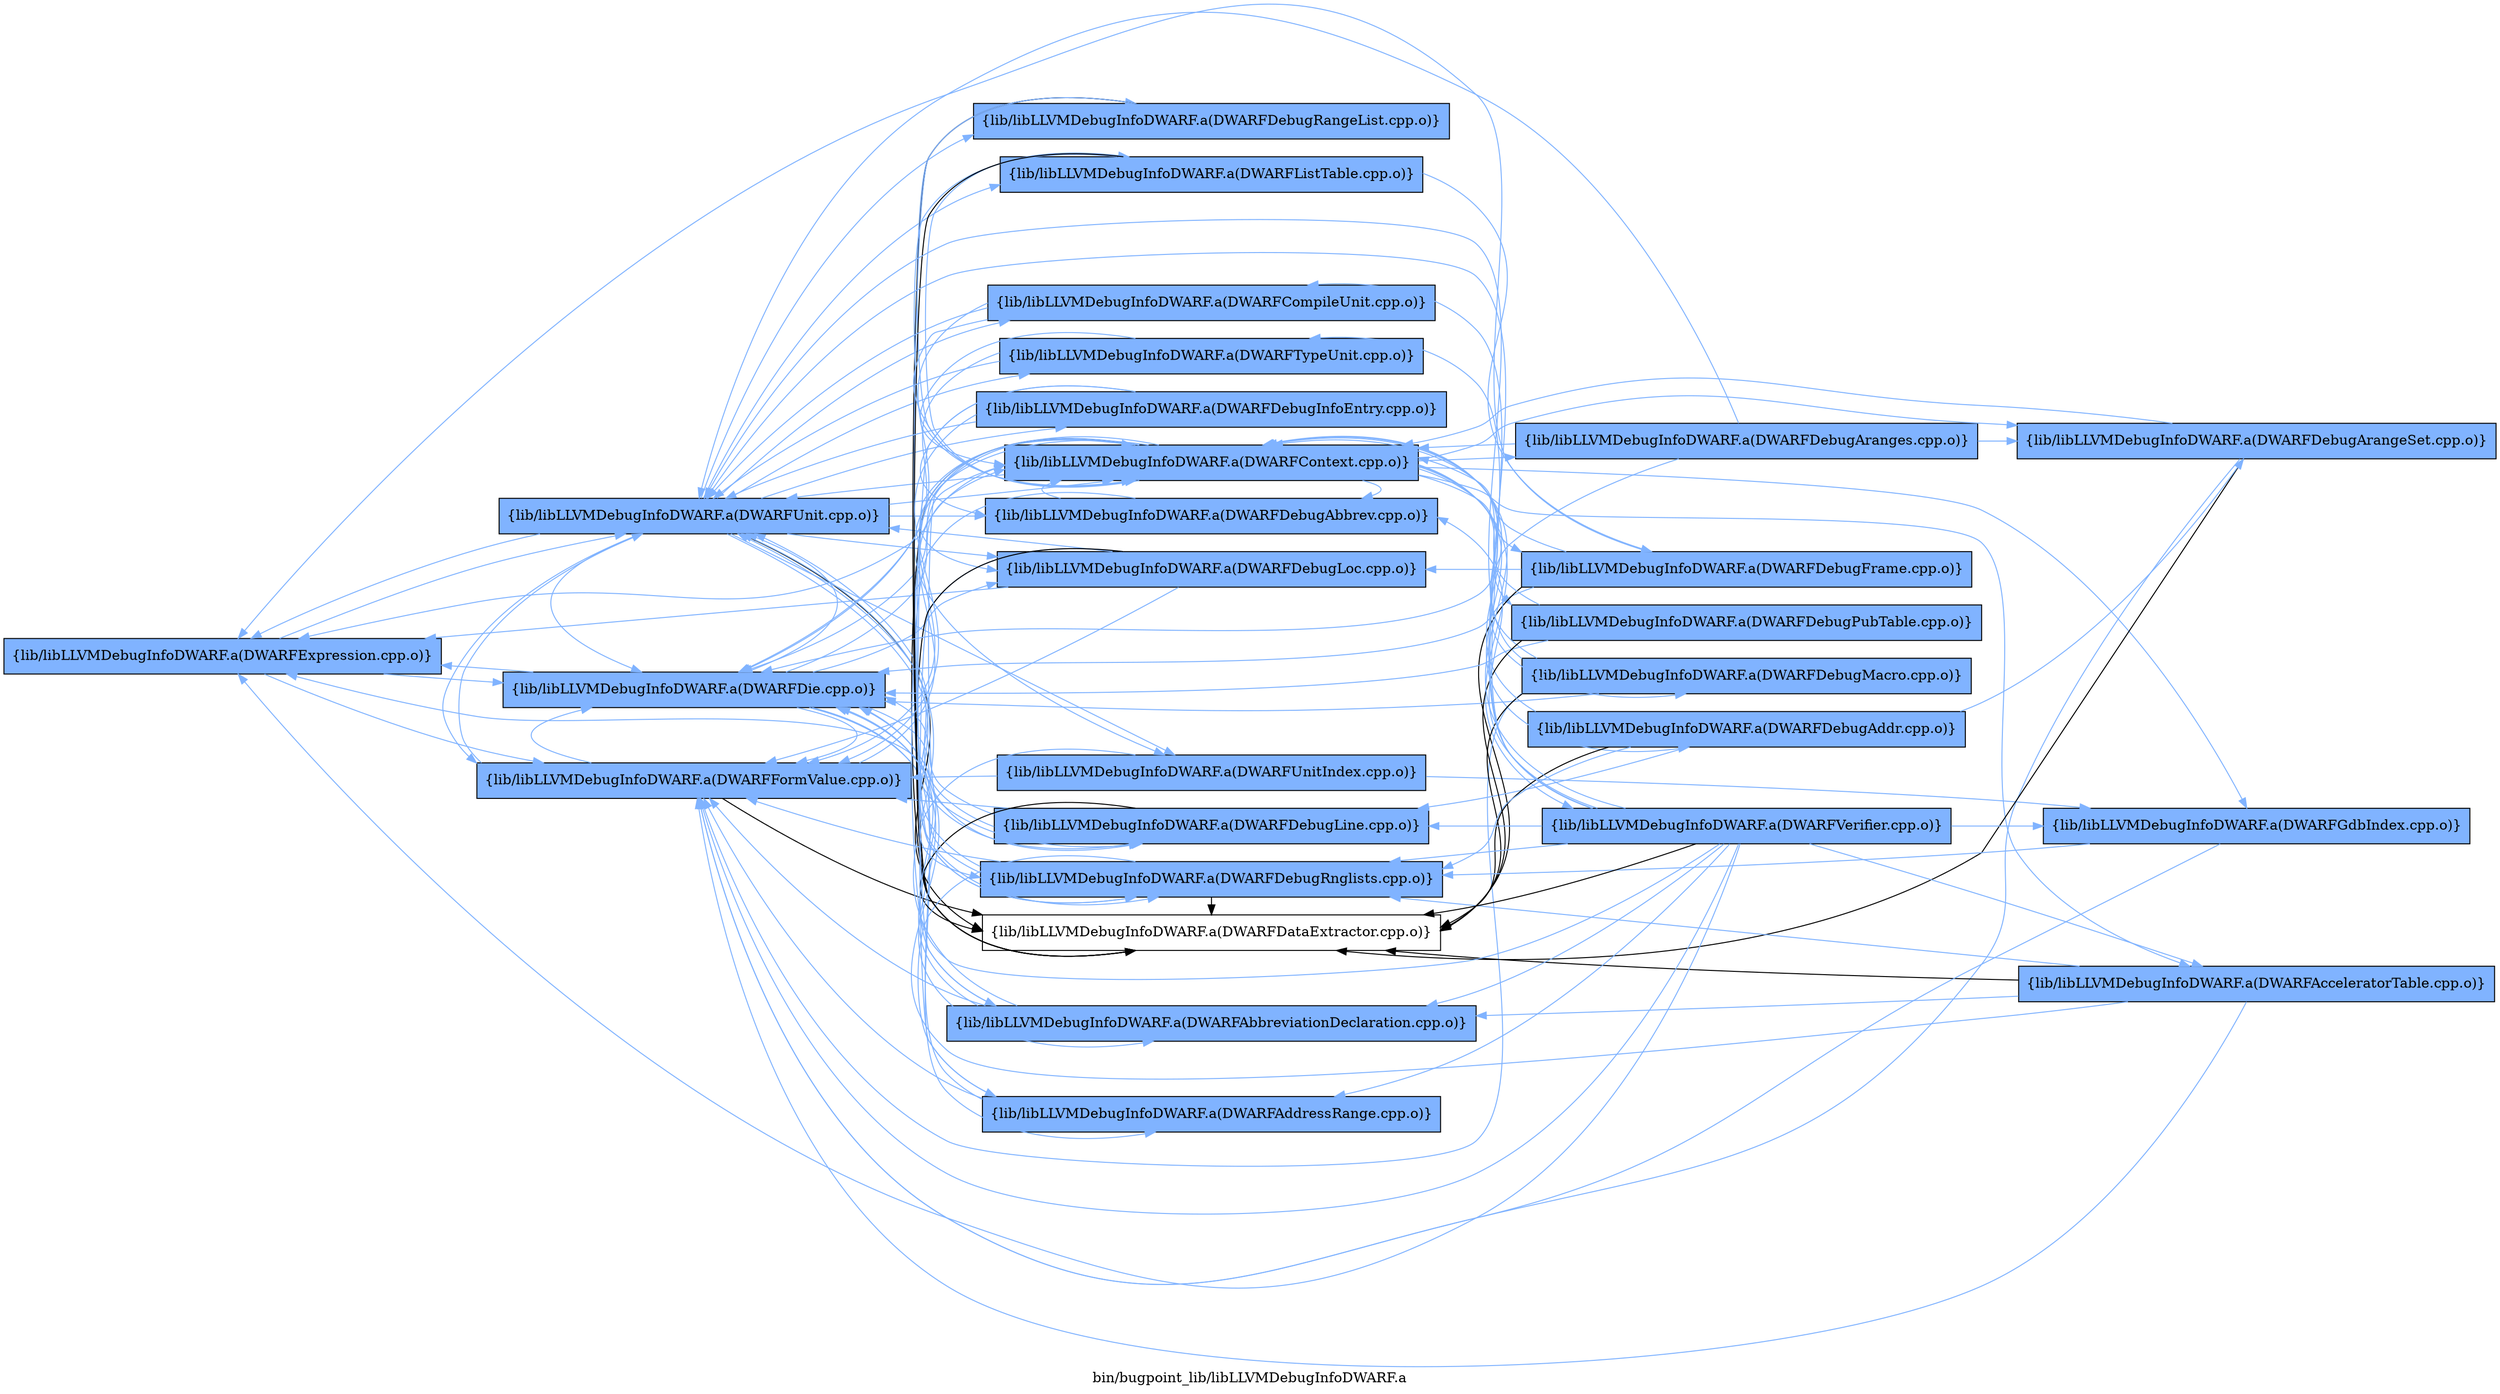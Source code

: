 digraph "bin/bugpoint_lib/libLLVMDebugInfoDWARF.a" {
	label="bin/bugpoint_lib/libLLVMDebugInfoDWARF.a";
	rankdir=LR;
	{ rank=same; Node0x5646d4887f28;  }
	{ rank=same; Node0x5646d487fc88; Node0x5646d487f5f8; Node0x5646d4892e28;  }
	{ rank=same; Node0x5646d487e158; Node0x5646d487f5a8; Node0x5646d487ebf8; Node0x5646d4880908; Node0x5646d4881448; Node0x5646d4880db8; Node0x5646d4885d68; Node0x5646d4882bb8; Node0x5646d487f738; Node0x5646d4880f98; Node0x5646d4893648; Node0x5646d4894f48; Node0x5646d48948b8; Node0x5646d4894138;  }

	Node0x5646d4887f28 [shape=record,shape=box,group=1,style=filled,fillcolor="0.600000 0.5 1",label="{lib/libLLVMDebugInfoDWARF.a(DWARFExpression.cpp.o)}"];
	Node0x5646d4887f28 -> Node0x5646d487fc88[color="0.600000 0.5 1"];
	Node0x5646d4887f28 -> Node0x5646d487f5f8[color="0.600000 0.5 1"];
	Node0x5646d4887f28 -> Node0x5646d4892e28[color="0.600000 0.5 1"];
	Node0x5646d487fc88 [shape=record,shape=box,group=1,style=filled,fillcolor="0.600000 0.5 1",label="{lib/libLLVMDebugInfoDWARF.a(DWARFDie.cpp.o)}"];
	Node0x5646d487fc88 -> Node0x5646d4887f28[color="0.600000 0.5 1"];
	Node0x5646d487fc88 -> Node0x5646d487e158[color="0.600000 0.5 1"];
	Node0x5646d487fc88 -> Node0x5646d487f5a8[color="0.600000 0.5 1"];
	Node0x5646d487fc88 -> Node0x5646d487ebf8[color="0.600000 0.5 1"];
	Node0x5646d487fc88 -> Node0x5646d4880908[color="0.600000 0.5 1"];
	Node0x5646d487fc88 -> Node0x5646d4881448[color="0.600000 0.5 1"];
	Node0x5646d487fc88 -> Node0x5646d487f5f8[color="0.600000 0.5 1"];
	Node0x5646d487fc88 -> Node0x5646d4892e28[color="0.600000 0.5 1"];
	Node0x5646d487f5f8 [shape=record,shape=box,group=1,style=filled,fillcolor="0.600000 0.5 1",label="{lib/libLLVMDebugInfoDWARF.a(DWARFFormValue.cpp.o)}"];
	Node0x5646d487f5f8 -> Node0x5646d487fc88[color="0.600000 0.5 1"];
	Node0x5646d487f5f8 -> Node0x5646d487f5a8[color="0.600000 0.5 1"];
	Node0x5646d487f5f8 -> Node0x5646d4880db8;
	Node0x5646d487f5f8 -> Node0x5646d4892e28[color="0.600000 0.5 1"];
	Node0x5646d4892e28 [shape=record,shape=box,group=1,style=filled,fillcolor="0.600000 0.5 1",label="{lib/libLLVMDebugInfoDWARF.a(DWARFUnit.cpp.o)}"];
	Node0x5646d4892e28 -> Node0x5646d4887f28[color="0.600000 0.5 1"];
	Node0x5646d4892e28 -> Node0x5646d487fc88[color="0.600000 0.5 1"];
	Node0x5646d4892e28 -> Node0x5646d487f5a8[color="0.600000 0.5 1"];
	Node0x5646d4892e28 -> Node0x5646d487ebf8[color="0.600000 0.5 1"];
	Node0x5646d4892e28 -> Node0x5646d4880db8;
	Node0x5646d4892e28 -> Node0x5646d4885d68[color="0.600000 0.5 1"];
	Node0x5646d4892e28 -> Node0x5646d4882bb8[color="0.600000 0.5 1"];
	Node0x5646d4892e28 -> Node0x5646d487f738[color="0.600000 0.5 1"];
	Node0x5646d4892e28 -> Node0x5646d487f5f8[color="0.600000 0.5 1"];
	Node0x5646d4892e28 -> Node0x5646d4880f98[color="0.600000 0.5 1"];
	Node0x5646d4892e28 -> Node0x5646d4893648[color="0.600000 0.5 1"];
	Node0x5646d4892e28 -> Node0x5646d4894f48[color="0.600000 0.5 1"];
	Node0x5646d4892e28 -> Node0x5646d48948b8[color="0.600000 0.5 1"];
	Node0x5646d4892e28 -> Node0x5646d4894138[color="0.600000 0.5 1"];
	Node0x5646d487e158 [shape=record,shape=box,group=1,style=filled,fillcolor="0.600000 0.5 1",label="{lib/libLLVMDebugInfoDWARF.a(DWARFAbbreviationDeclaration.cpp.o)}"];
	Node0x5646d487e158 -> Node0x5646d487fc88[color="0.600000 0.5 1"];
	Node0x5646d487e158 -> Node0x5646d487f5f8[color="0.600000 0.5 1"];
	Node0x5646d487e158 -> Node0x5646d4892e28[color="0.600000 0.5 1"];
	Node0x5646d487f5a8 [shape=record,shape=box,group=1,style=filled,fillcolor="0.600000 0.5 1",label="{lib/libLLVMDebugInfoDWARF.a(DWARFContext.cpp.o)}"];
	Node0x5646d487f5a8 -> Node0x5646d4887f28[color="0.600000 0.5 1"];
	Node0x5646d487f5a8 -> Node0x5646d487fc88[color="0.600000 0.5 1"];
	Node0x5646d487f5a8 -> Node0x5646d487ebf8[color="0.600000 0.5 1"];
	Node0x5646d487f5a8 -> Node0x5646d4880db8;
	Node0x5646d487f5a8 -> Node0x5646d4880368[color="0.600000 0.5 1"];
	Node0x5646d487f5a8 -> Node0x5646d48a0a78[color="0.600000 0.5 1"];
	Node0x5646d487f5a8 -> Node0x5646d48a1518[color="0.600000 0.5 1"];
	Node0x5646d487f5a8 -> Node0x5646d48a1888[color="0.600000 0.5 1"];
	Node0x5646d487f5a8 -> Node0x5646d4885d68[color="0.600000 0.5 1"];
	Node0x5646d487f5a8 -> Node0x5646d4881448[color="0.600000 0.5 1"];
	Node0x5646d487f5a8 -> Node0x5646d4881b78[color="0.600000 0.5 1"];
	Node0x5646d487f5a8 -> Node0x5646d4882bb8[color="0.600000 0.5 1"];
	Node0x5646d487f5a8 -> Node0x5646d4883338[color="0.600000 0.5 1"];
	Node0x5646d487f5a8 -> Node0x5646d487f738[color="0.600000 0.5 1"];
	Node0x5646d487f5a8 -> Node0x5646d487f2d8[color="0.600000 0.5 1"];
	Node0x5646d487f5a8 -> Node0x5646d487f5f8[color="0.600000 0.5 1"];
	Node0x5646d487f5a8 -> Node0x5646d4880138[color="0.600000 0.5 1"];
	Node0x5646d487f5a8 -> Node0x5646d4880f98[color="0.600000 0.5 1"];
	Node0x5646d487f5a8 -> Node0x5646d4893648[color="0.600000 0.5 1"];
	Node0x5646d487f5a8 -> Node0x5646d4892e28[color="0.600000 0.5 1"];
	Node0x5646d487f5a8 -> Node0x5646d488c7f8[color="0.600000 0.5 1"];
	Node0x5646d487ebf8 [shape=record,shape=box,group=1,style=filled,fillcolor="0.600000 0.5 1",label="{lib/libLLVMDebugInfoDWARF.a(DWARFDebugLoc.cpp.o)}"];
	Node0x5646d487ebf8 -> Node0x5646d4887f28[color="0.600000 0.5 1"];
	Node0x5646d487ebf8 -> Node0x5646d4880db8;
	Node0x5646d487ebf8 -> Node0x5646d4880908[color="0.600000 0.5 1"];
	Node0x5646d487ebf8 -> Node0x5646d487f5f8[color="0.600000 0.5 1"];
	Node0x5646d487ebf8 -> Node0x5646d4892e28[color="0.600000 0.5 1"];
	Node0x5646d4880908 [shape=record,shape=box,group=1,style=filled,fillcolor="0.600000 0.5 1",label="{lib/libLLVMDebugInfoDWARF.a(DWARFAddressRange.cpp.o)}"];
	Node0x5646d4880908 -> Node0x5646d487fc88[color="0.600000 0.5 1"];
	Node0x5646d4880908 -> Node0x5646d487f5f8[color="0.600000 0.5 1"];
	Node0x5646d4881448 [shape=record,shape=box,group=1,style=filled,fillcolor="0.600000 0.5 1",label="{lib/libLLVMDebugInfoDWARF.a(DWARFDebugLine.cpp.o)}"];
	Node0x5646d4881448 -> Node0x5646d487fc88[color="0.600000 0.5 1"];
	Node0x5646d4881448 -> Node0x5646d487f5a8[color="0.600000 0.5 1"];
	Node0x5646d4881448 -> Node0x5646d4880db8;
	Node0x5646d4881448 -> Node0x5646d487f5f8[color="0.600000 0.5 1"];
	Node0x5646d4881448 -> Node0x5646d4892e28[color="0.600000 0.5 1"];
	Node0x5646d4880db8 [shape=record,shape=box,group=0,label="{lib/libLLVMDebugInfoDWARF.a(DWARFDataExtractor.cpp.o)}"];
	Node0x5646d4880368 [shape=record,shape=box,group=1,style=filled,fillcolor="0.600000 0.5 1",label="{lib/libLLVMDebugInfoDWARF.a(DWARFDebugAranges.cpp.o)}"];
	Node0x5646d4880368 -> Node0x5646d487fc88[color="0.600000 0.5 1"];
	Node0x5646d4880368 -> Node0x5646d487f5a8[color="0.600000 0.5 1"];
	Node0x5646d4880368 -> Node0x5646d48a0a78[color="0.600000 0.5 1"];
	Node0x5646d4880368 -> Node0x5646d4892e28[color="0.600000 0.5 1"];
	Node0x5646d48a0a78 [shape=record,shape=box,group=1,style=filled,fillcolor="0.600000 0.5 1",label="{lib/libLLVMDebugInfoDWARF.a(DWARFDebugArangeSet.cpp.o)}"];
	Node0x5646d48a0a78 -> Node0x5646d487f5a8[color="0.600000 0.5 1"];
	Node0x5646d48a0a78 -> Node0x5646d4880db8;
	Node0x5646d48a0a78 -> Node0x5646d487f5f8[color="0.600000 0.5 1"];
	Node0x5646d48a1518 [shape=record,shape=box,group=1,style=filled,fillcolor="0.600000 0.5 1",label="{lib/libLLVMDebugInfoDWARF.a(DWARFDebugFrame.cpp.o)}"];
	Node0x5646d48a1518 -> Node0x5646d4887f28[color="0.600000 0.5 1"];
	Node0x5646d48a1518 -> Node0x5646d487fc88[color="0.600000 0.5 1"];
	Node0x5646d48a1518 -> Node0x5646d487f5a8[color="0.600000 0.5 1"];
	Node0x5646d48a1518 -> Node0x5646d487ebf8[color="0.600000 0.5 1"];
	Node0x5646d48a1518 -> Node0x5646d4880db8;
	Node0x5646d48a1888 [shape=record,shape=box,group=1,style=filled,fillcolor="0.600000 0.5 1",label="{lib/libLLVMDebugInfoDWARF.a(DWARFDebugMacro.cpp.o)}"];
	Node0x5646d48a1888 -> Node0x5646d487fc88[color="0.600000 0.5 1"];
	Node0x5646d48a1888 -> Node0x5646d487f5a8[color="0.600000 0.5 1"];
	Node0x5646d48a1888 -> Node0x5646d4880db8;
	Node0x5646d48a1888 -> Node0x5646d487f5f8[color="0.600000 0.5 1"];
	Node0x5646d48a1888 -> Node0x5646d4892e28[color="0.600000 0.5 1"];
	Node0x5646d4885d68 [shape=record,shape=box,group=1,style=filled,fillcolor="0.600000 0.5 1",label="{lib/libLLVMDebugInfoDWARF.a(DWARFDebugRnglists.cpp.o)}"];
	Node0x5646d4885d68 -> Node0x5646d4887f28[color="0.600000 0.5 1"];
	Node0x5646d4885d68 -> Node0x5646d4880db8;
	Node0x5646d4885d68 -> Node0x5646d4880908[color="0.600000 0.5 1"];
	Node0x5646d4885d68 -> Node0x5646d487f5f8[color="0.600000 0.5 1"];
	Node0x5646d4885d68 -> Node0x5646d4892e28[color="0.600000 0.5 1"];
	Node0x5646d4881b78 [shape=record,shape=box,group=1,style=filled,fillcolor="0.600000 0.5 1",label="{lib/libLLVMDebugInfoDWARF.a(DWARFAcceleratorTable.cpp.o)}"];
	Node0x5646d4881b78 -> Node0x5646d487fc88[color="0.600000 0.5 1"];
	Node0x5646d4881b78 -> Node0x5646d487e158[color="0.600000 0.5 1"];
	Node0x5646d4881b78 -> Node0x5646d4880db8;
	Node0x5646d4881b78 -> Node0x5646d4885d68[color="0.600000 0.5 1"];
	Node0x5646d4881b78 -> Node0x5646d487f5f8[color="0.600000 0.5 1"];
	Node0x5646d4882bb8 [shape=record,shape=box,group=1,style=filled,fillcolor="0.600000 0.5 1",label="{lib/libLLVMDebugInfoDWARF.a(DWARFDebugAbbrev.cpp.o)}"];
	Node0x5646d4882bb8 -> Node0x5646d487e158[color="0.600000 0.5 1"];
	Node0x5646d4882bb8 -> Node0x5646d487f5a8[color="0.600000 0.5 1"];
	Node0x5646d4883338 [shape=record,shape=box,group=1,style=filled,fillcolor="0.600000 0.5 1",label="{lib/libLLVMDebugInfoDWARF.a(DWARFDebugAddr.cpp.o)}"];
	Node0x5646d4883338 -> Node0x5646d487f5a8[color="0.600000 0.5 1"];
	Node0x5646d4883338 -> Node0x5646d4880db8;
	Node0x5646d4883338 -> Node0x5646d48a0a78[color="0.600000 0.5 1"];
	Node0x5646d4883338 -> Node0x5646d4885d68[color="0.600000 0.5 1"];
	Node0x5646d4883338 -> Node0x5646d4881448[color="0.600000 0.5 1"];
	Node0x5646d487f738 [shape=record,shape=box,group=1,style=filled,fillcolor="0.600000 0.5 1",label="{lib/libLLVMDebugInfoDWARF.a(DWARFDebugRangeList.cpp.o)}"];
	Node0x5646d487f738 -> Node0x5646d4880db8;
	Node0x5646d487f738 -> Node0x5646d4885d68[color="0.600000 0.5 1"];
	Node0x5646d487f2d8 [shape=record,shape=box,group=1,style=filled,fillcolor="0.600000 0.5 1",label="{lib/libLLVMDebugInfoDWARF.a(DWARFDebugPubTable.cpp.o)}"];
	Node0x5646d487f2d8 -> Node0x5646d487fc88[color="0.600000 0.5 1"];
	Node0x5646d487f2d8 -> Node0x5646d487f5a8[color="0.600000 0.5 1"];
	Node0x5646d487f2d8 -> Node0x5646d4880db8;
	Node0x5646d4880138 [shape=record,shape=box,group=1,style=filled,fillcolor="0.600000 0.5 1",label="{lib/libLLVMDebugInfoDWARF.a(DWARFGdbIndex.cpp.o)}"];
	Node0x5646d4880138 -> Node0x5646d4885d68[color="0.600000 0.5 1"];
	Node0x5646d4880138 -> Node0x5646d487f5f8[color="0.600000 0.5 1"];
	Node0x5646d4880f98 [shape=record,shape=box,group=1,style=filled,fillcolor="0.600000 0.5 1",label="{lib/libLLVMDebugInfoDWARF.a(DWARFListTable.cpp.o)}"];
	Node0x5646d4880f98 -> Node0x5646d487f5a8[color="0.600000 0.5 1"];
	Node0x5646d4880f98 -> Node0x5646d4880db8;
	Node0x5646d4880f98 -> Node0x5646d48a1518[color="0.600000 0.5 1"];
	Node0x5646d4893648 [shape=record,shape=box,group=1,style=filled,fillcolor="0.600000 0.5 1",label="{lib/libLLVMDebugInfoDWARF.a(DWARFUnitIndex.cpp.o)}"];
	Node0x5646d4893648 -> Node0x5646d4885d68[color="0.600000 0.5 1"];
	Node0x5646d4893648 -> Node0x5646d487f5f8[color="0.600000 0.5 1"];
	Node0x5646d4893648 -> Node0x5646d4880138[color="0.600000 0.5 1"];
	Node0x5646d488c7f8 [shape=record,shape=box,group=1,style=filled,fillcolor="0.600000 0.5 1",label="{lib/libLLVMDebugInfoDWARF.a(DWARFVerifier.cpp.o)}"];
	Node0x5646d488c7f8 -> Node0x5646d4887f28[color="0.600000 0.5 1"];
	Node0x5646d488c7f8 -> Node0x5646d487fc88[color="0.600000 0.5 1"];
	Node0x5646d488c7f8 -> Node0x5646d487e158[color="0.600000 0.5 1"];
	Node0x5646d488c7f8 -> Node0x5646d487f5a8[color="0.600000 0.5 1"];
	Node0x5646d488c7f8 -> Node0x5646d4880db8;
	Node0x5646d488c7f8 -> Node0x5646d4880908[color="0.600000 0.5 1"];
	Node0x5646d488c7f8 -> Node0x5646d4885d68[color="0.600000 0.5 1"];
	Node0x5646d488c7f8 -> Node0x5646d4881448[color="0.600000 0.5 1"];
	Node0x5646d488c7f8 -> Node0x5646d4881b78[color="0.600000 0.5 1"];
	Node0x5646d488c7f8 -> Node0x5646d4882bb8[color="0.600000 0.5 1"];
	Node0x5646d488c7f8 -> Node0x5646d487f5f8[color="0.600000 0.5 1"];
	Node0x5646d488c7f8 -> Node0x5646d4880138[color="0.600000 0.5 1"];
	Node0x5646d488c7f8 -> Node0x5646d4892e28[color="0.600000 0.5 1"];
	Node0x5646d488c7f8 -> Node0x5646d48948b8[color="0.600000 0.5 1"];
	Node0x5646d488c7f8 -> Node0x5646d4894138[color="0.600000 0.5 1"];
	Node0x5646d4894f48 [shape=record,shape=box,group=1,style=filled,fillcolor="0.600000 0.5 1",label="{lib/libLLVMDebugInfoDWARF.a(DWARFDebugInfoEntry.cpp.o)}"];
	Node0x5646d4894f48 -> Node0x5646d487e158[color="0.600000 0.5 1"];
	Node0x5646d4894f48 -> Node0x5646d4882bb8[color="0.600000 0.5 1"];
	Node0x5646d4894f48 -> Node0x5646d487f5f8[color="0.600000 0.5 1"];
	Node0x5646d4894f48 -> Node0x5646d4892e28[color="0.600000 0.5 1"];
	Node0x5646d48948b8 [shape=record,shape=box,group=1,style=filled,fillcolor="0.600000 0.5 1",label="{lib/libLLVMDebugInfoDWARF.a(DWARFTypeUnit.cpp.o)}"];
	Node0x5646d48948b8 -> Node0x5646d487fc88[color="0.600000 0.5 1"];
	Node0x5646d48948b8 -> Node0x5646d487f5a8[color="0.600000 0.5 1"];
	Node0x5646d48948b8 -> Node0x5646d4892e28[color="0.600000 0.5 1"];
	Node0x5646d4894138 [shape=record,shape=box,group=1,style=filled,fillcolor="0.600000 0.5 1",label="{lib/libLLVMDebugInfoDWARF.a(DWARFCompileUnit.cpp.o)}"];
	Node0x5646d4894138 -> Node0x5646d487fc88[color="0.600000 0.5 1"];
	Node0x5646d4894138 -> Node0x5646d487f5a8[color="0.600000 0.5 1"];
	Node0x5646d4894138 -> Node0x5646d4892e28[color="0.600000 0.5 1"];
}
